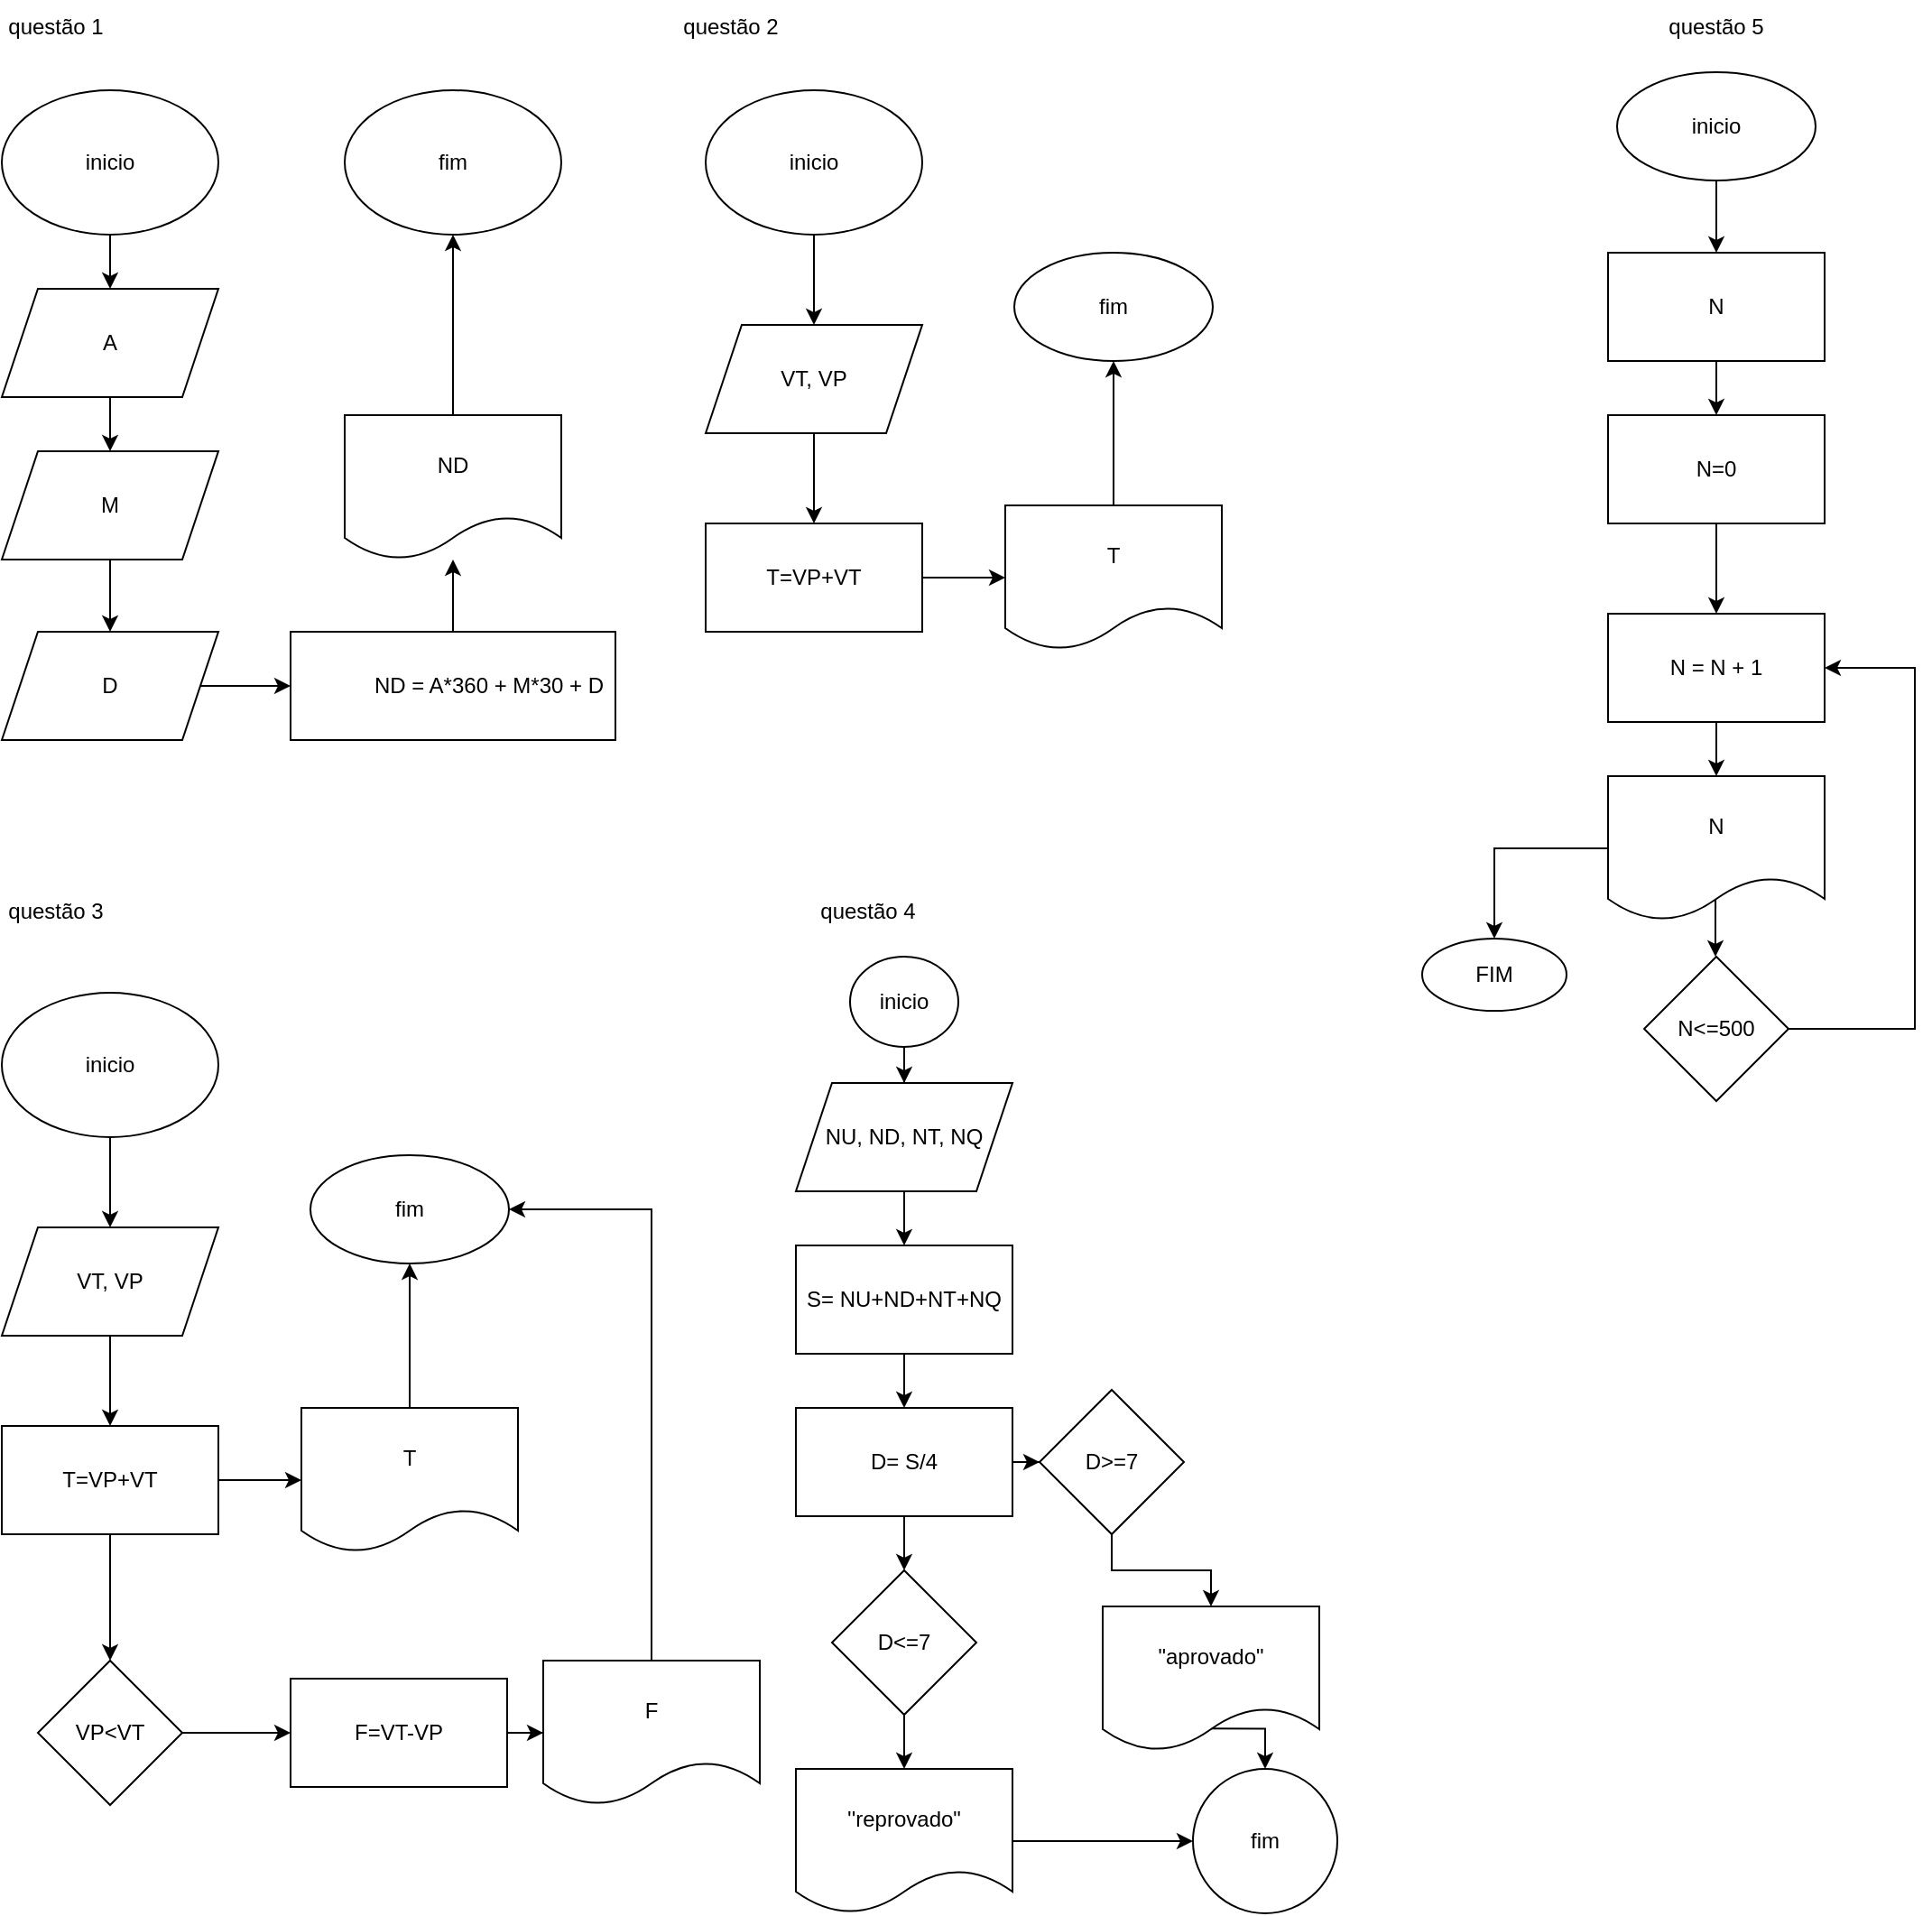 <mxfile version="26.0.16">
  <diagram name="Página-1" id="hWSw1YBJOGf8aZ8gx4po">
    <mxGraphModel dx="1289" dy="728" grid="1" gridSize="10" guides="1" tooltips="1" connect="1" arrows="1" fold="1" page="1" pageScale="1" pageWidth="827" pageHeight="1169" math="0" shadow="0">
      <root>
        <mxCell id="0" />
        <mxCell id="1" parent="0" />
        <mxCell id="x6bY_dgdt3nma9tXQDKO-6" value="" style="edgeStyle=orthogonalEdgeStyle;rounded=0;orthogonalLoop=1;jettySize=auto;html=1;" parent="1" source="x6bY_dgdt3nma9tXQDKO-4" target="x6bY_dgdt3nma9tXQDKO-5" edge="1">
          <mxGeometry relative="1" as="geometry" />
        </mxCell>
        <mxCell id="x6bY_dgdt3nma9tXQDKO-4" value="inicio" style="ellipse;whiteSpace=wrap;html=1;" parent="1" vertex="1">
          <mxGeometry x="40" y="90" width="120" height="80" as="geometry" />
        </mxCell>
        <mxCell id="x6bY_dgdt3nma9tXQDKO-19" value="" style="edgeStyle=orthogonalEdgeStyle;rounded=0;orthogonalLoop=1;jettySize=auto;html=1;" parent="1" source="x6bY_dgdt3nma9tXQDKO-5" target="x6bY_dgdt3nma9tXQDKO-7" edge="1">
          <mxGeometry relative="1" as="geometry" />
        </mxCell>
        <mxCell id="x6bY_dgdt3nma9tXQDKO-5" value="A" style="shape=parallelogram;perimeter=parallelogramPerimeter;whiteSpace=wrap;html=1;fixedSize=1;" parent="1" vertex="1">
          <mxGeometry x="40" y="200" width="120" height="60" as="geometry" />
        </mxCell>
        <mxCell id="x6bY_dgdt3nma9tXQDKO-10" value="" style="edgeStyle=orthogonalEdgeStyle;rounded=0;orthogonalLoop=1;jettySize=auto;html=1;" parent="1" source="x6bY_dgdt3nma9tXQDKO-7" target="x6bY_dgdt3nma9tXQDKO-9" edge="1">
          <mxGeometry relative="1" as="geometry" />
        </mxCell>
        <mxCell id="x6bY_dgdt3nma9tXQDKO-7" value="M" style="shape=parallelogram;perimeter=parallelogramPerimeter;whiteSpace=wrap;html=1;fixedSize=1;" parent="1" vertex="1">
          <mxGeometry x="40" y="290" width="120" height="60" as="geometry" />
        </mxCell>
        <mxCell id="x6bY_dgdt3nma9tXQDKO-12" value="" style="edgeStyle=orthogonalEdgeStyle;rounded=0;orthogonalLoop=1;jettySize=auto;html=1;" parent="1" source="x6bY_dgdt3nma9tXQDKO-9" target="x6bY_dgdt3nma9tXQDKO-11" edge="1">
          <mxGeometry relative="1" as="geometry" />
        </mxCell>
        <mxCell id="x6bY_dgdt3nma9tXQDKO-9" value="D" style="shape=parallelogram;perimeter=parallelogramPerimeter;whiteSpace=wrap;html=1;fixedSize=1;" parent="1" vertex="1">
          <mxGeometry x="40" y="390" width="120" height="60" as="geometry" />
        </mxCell>
        <mxCell id="x6bY_dgdt3nma9tXQDKO-14" value="" style="edgeStyle=orthogonalEdgeStyle;rounded=0;orthogonalLoop=1;jettySize=auto;html=1;" parent="1" source="x6bY_dgdt3nma9tXQDKO-11" target="x6bY_dgdt3nma9tXQDKO-13" edge="1">
          <mxGeometry relative="1" as="geometry" />
        </mxCell>
        <mxCell id="x6bY_dgdt3nma9tXQDKO-11" value="&lt;blockquote style=&quot;margin: 0 0 0 40px; border: none; padding: 0px;&quot;&gt;ND = A*360 + M*30 + D&lt;/blockquote&gt;" style="whiteSpace=wrap;html=1;" parent="1" vertex="1">
          <mxGeometry x="200" y="390" width="180" height="60" as="geometry" />
        </mxCell>
        <mxCell id="x6bY_dgdt3nma9tXQDKO-16" value="" style="edgeStyle=orthogonalEdgeStyle;rounded=0;orthogonalLoop=1;jettySize=auto;html=1;" parent="1" source="x6bY_dgdt3nma9tXQDKO-13" target="x6bY_dgdt3nma9tXQDKO-15" edge="1">
          <mxGeometry relative="1" as="geometry" />
        </mxCell>
        <mxCell id="x6bY_dgdt3nma9tXQDKO-13" value="ND" style="shape=document;whiteSpace=wrap;html=1;boundedLbl=1;" parent="1" vertex="1">
          <mxGeometry x="230" y="270" width="120" height="80" as="geometry" />
        </mxCell>
        <mxCell id="x6bY_dgdt3nma9tXQDKO-15" value="fim" style="ellipse;whiteSpace=wrap;html=1;" parent="1" vertex="1">
          <mxGeometry x="230" y="90" width="120" height="80" as="geometry" />
        </mxCell>
        <mxCell id="x6bY_dgdt3nma9tXQDKO-17" value="questão 1" style="text;html=1;align=center;verticalAlign=middle;whiteSpace=wrap;rounded=0;" parent="1" vertex="1">
          <mxGeometry x="40" y="40" width="60" height="30" as="geometry" />
        </mxCell>
        <mxCell id="x6bY_dgdt3nma9tXQDKO-18" value="questão 2" style="text;html=1;align=center;verticalAlign=middle;whiteSpace=wrap;rounded=0;" parent="1" vertex="1">
          <mxGeometry x="414" y="40" width="60" height="30" as="geometry" />
        </mxCell>
        <mxCell id="x6bY_dgdt3nma9tXQDKO-22" value="" style="edgeStyle=orthogonalEdgeStyle;rounded=0;orthogonalLoop=1;jettySize=auto;html=1;" parent="1" source="x6bY_dgdt3nma9tXQDKO-20" target="x6bY_dgdt3nma9tXQDKO-21" edge="1">
          <mxGeometry relative="1" as="geometry" />
        </mxCell>
        <mxCell id="x6bY_dgdt3nma9tXQDKO-20" value="inicio" style="ellipse;whiteSpace=wrap;html=1;" parent="1" vertex="1">
          <mxGeometry x="430" y="90" width="120" height="80" as="geometry" />
        </mxCell>
        <mxCell id="x6bY_dgdt3nma9tXQDKO-24" value="" style="edgeStyle=orthogonalEdgeStyle;rounded=0;orthogonalLoop=1;jettySize=auto;html=1;" parent="1" source="x6bY_dgdt3nma9tXQDKO-21" target="x6bY_dgdt3nma9tXQDKO-23" edge="1">
          <mxGeometry relative="1" as="geometry" />
        </mxCell>
        <mxCell id="x6bY_dgdt3nma9tXQDKO-21" value="VT, VP" style="shape=parallelogram;perimeter=parallelogramPerimeter;whiteSpace=wrap;html=1;fixedSize=1;" parent="1" vertex="1">
          <mxGeometry x="430" y="220" width="120" height="60" as="geometry" />
        </mxCell>
        <mxCell id="x6bY_dgdt3nma9tXQDKO-26" value="" style="edgeStyle=orthogonalEdgeStyle;rounded=0;orthogonalLoop=1;jettySize=auto;html=1;" parent="1" source="x6bY_dgdt3nma9tXQDKO-23" target="x6bY_dgdt3nma9tXQDKO-25" edge="1">
          <mxGeometry relative="1" as="geometry" />
        </mxCell>
        <mxCell id="x6bY_dgdt3nma9tXQDKO-23" value="T=VP+VT" style="whiteSpace=wrap;html=1;" parent="1" vertex="1">
          <mxGeometry x="430" y="330" width="120" height="60" as="geometry" />
        </mxCell>
        <mxCell id="x6bY_dgdt3nma9tXQDKO-28" value="" style="edgeStyle=orthogonalEdgeStyle;rounded=0;orthogonalLoop=1;jettySize=auto;html=1;" parent="1" source="x6bY_dgdt3nma9tXQDKO-25" target="x6bY_dgdt3nma9tXQDKO-27" edge="1">
          <mxGeometry relative="1" as="geometry" />
        </mxCell>
        <mxCell id="x6bY_dgdt3nma9tXQDKO-25" value="T" style="shape=document;whiteSpace=wrap;html=1;boundedLbl=1;" parent="1" vertex="1">
          <mxGeometry x="596" y="320" width="120" height="80" as="geometry" />
        </mxCell>
        <mxCell id="x6bY_dgdt3nma9tXQDKO-27" value="fim" style="ellipse;whiteSpace=wrap;html=1;" parent="1" vertex="1">
          <mxGeometry x="601" y="180" width="110" height="60" as="geometry" />
        </mxCell>
        <mxCell id="x6bY_dgdt3nma9tXQDKO-29" value="questão 3" style="text;html=1;align=center;verticalAlign=middle;whiteSpace=wrap;rounded=0;" parent="1" vertex="1">
          <mxGeometry x="40" y="530" width="60" height="30" as="geometry" />
        </mxCell>
        <mxCell id="x6bY_dgdt3nma9tXQDKO-40" value="" style="edgeStyle=orthogonalEdgeStyle;rounded=0;orthogonalLoop=1;jettySize=auto;html=1;" parent="1" source="x6bY_dgdt3nma9tXQDKO-41" target="x6bY_dgdt3nma9tXQDKO-43" edge="1">
          <mxGeometry relative="1" as="geometry" />
        </mxCell>
        <mxCell id="x6bY_dgdt3nma9tXQDKO-41" value="inicio" style="ellipse;whiteSpace=wrap;html=1;" parent="1" vertex="1">
          <mxGeometry x="40" y="590" width="120" height="80" as="geometry" />
        </mxCell>
        <mxCell id="x6bY_dgdt3nma9tXQDKO-42" value="" style="edgeStyle=orthogonalEdgeStyle;rounded=0;orthogonalLoop=1;jettySize=auto;html=1;" parent="1" source="x6bY_dgdt3nma9tXQDKO-43" target="x6bY_dgdt3nma9tXQDKO-45" edge="1">
          <mxGeometry relative="1" as="geometry" />
        </mxCell>
        <mxCell id="x6bY_dgdt3nma9tXQDKO-43" value="VT, VP" style="shape=parallelogram;perimeter=parallelogramPerimeter;whiteSpace=wrap;html=1;fixedSize=1;" parent="1" vertex="1">
          <mxGeometry x="40" y="720" width="120" height="60" as="geometry" />
        </mxCell>
        <mxCell id="x6bY_dgdt3nma9tXQDKO-44" value="" style="edgeStyle=orthogonalEdgeStyle;rounded=0;orthogonalLoop=1;jettySize=auto;html=1;" parent="1" source="x6bY_dgdt3nma9tXQDKO-45" target="x6bY_dgdt3nma9tXQDKO-47" edge="1">
          <mxGeometry relative="1" as="geometry" />
        </mxCell>
        <mxCell id="x6bY_dgdt3nma9tXQDKO-50" value="" style="edgeStyle=orthogonalEdgeStyle;rounded=0;orthogonalLoop=1;jettySize=auto;html=1;" parent="1" source="x6bY_dgdt3nma9tXQDKO-45" target="x6bY_dgdt3nma9tXQDKO-49" edge="1">
          <mxGeometry relative="1" as="geometry" />
        </mxCell>
        <mxCell id="x6bY_dgdt3nma9tXQDKO-45" value="T=VP+VT" style="whiteSpace=wrap;html=1;" parent="1" vertex="1">
          <mxGeometry x="40" y="830" width="120" height="60" as="geometry" />
        </mxCell>
        <mxCell id="x6bY_dgdt3nma9tXQDKO-46" value="" style="edgeStyle=orthogonalEdgeStyle;rounded=0;orthogonalLoop=1;jettySize=auto;html=1;" parent="1" source="x6bY_dgdt3nma9tXQDKO-47" target="x6bY_dgdt3nma9tXQDKO-48" edge="1">
          <mxGeometry relative="1" as="geometry" />
        </mxCell>
        <mxCell id="x6bY_dgdt3nma9tXQDKO-47" value="T" style="shape=document;whiteSpace=wrap;html=1;boundedLbl=1;" parent="1" vertex="1">
          <mxGeometry x="206" y="820" width="120" height="80" as="geometry" />
        </mxCell>
        <mxCell id="x6bY_dgdt3nma9tXQDKO-48" value="fim" style="ellipse;whiteSpace=wrap;html=1;" parent="1" vertex="1">
          <mxGeometry x="211" y="680" width="110" height="60" as="geometry" />
        </mxCell>
        <mxCell id="x6bY_dgdt3nma9tXQDKO-52" value="" style="edgeStyle=orthogonalEdgeStyle;rounded=0;orthogonalLoop=1;jettySize=auto;html=1;" parent="1" source="x6bY_dgdt3nma9tXQDKO-49" target="x6bY_dgdt3nma9tXQDKO-51" edge="1">
          <mxGeometry relative="1" as="geometry" />
        </mxCell>
        <mxCell id="x6bY_dgdt3nma9tXQDKO-49" value="VP&amp;lt;VT" style="rhombus;whiteSpace=wrap;html=1;" parent="1" vertex="1">
          <mxGeometry x="60" y="960" width="80" height="80" as="geometry" />
        </mxCell>
        <mxCell id="x6bY_dgdt3nma9tXQDKO-54" value="" style="edgeStyle=orthogonalEdgeStyle;rounded=0;orthogonalLoop=1;jettySize=auto;html=1;" parent="1" source="x6bY_dgdt3nma9tXQDKO-51" target="x6bY_dgdt3nma9tXQDKO-53" edge="1">
          <mxGeometry relative="1" as="geometry" />
        </mxCell>
        <mxCell id="x6bY_dgdt3nma9tXQDKO-51" value="F=VT-VP" style="whiteSpace=wrap;html=1;" parent="1" vertex="1">
          <mxGeometry x="200" y="970" width="120" height="60" as="geometry" />
        </mxCell>
        <mxCell id="x6bY_dgdt3nma9tXQDKO-53" value="F" style="shape=document;whiteSpace=wrap;html=1;boundedLbl=1;" parent="1" vertex="1">
          <mxGeometry x="340" y="960" width="120" height="80" as="geometry" />
        </mxCell>
        <mxCell id="x6bY_dgdt3nma9tXQDKO-55" value="" style="endArrow=classic;html=1;rounded=0;exitX=0.5;exitY=0;exitDx=0;exitDy=0;entryX=1;entryY=0.5;entryDx=0;entryDy=0;" parent="1" source="x6bY_dgdt3nma9tXQDKO-53" target="x6bY_dgdt3nma9tXQDKO-48" edge="1">
          <mxGeometry width="50" height="50" relative="1" as="geometry">
            <mxPoint x="210" y="930" as="sourcePoint" />
            <mxPoint x="260" y="880" as="targetPoint" />
            <Array as="points">
              <mxPoint x="400" y="710" />
            </Array>
          </mxGeometry>
        </mxCell>
        <mxCell id="x6bY_dgdt3nma9tXQDKO-56" value="questão 4" style="text;html=1;align=center;verticalAlign=middle;whiteSpace=wrap;rounded=0;" parent="1" vertex="1">
          <mxGeometry x="490" y="530" width="60" height="30" as="geometry" />
        </mxCell>
        <mxCell id="x6bY_dgdt3nma9tXQDKO-59" value="" style="edgeStyle=orthogonalEdgeStyle;rounded=0;orthogonalLoop=1;jettySize=auto;html=1;" parent="1" source="x6bY_dgdt3nma9tXQDKO-57" target="x6bY_dgdt3nma9tXQDKO-58" edge="1">
          <mxGeometry relative="1" as="geometry" />
        </mxCell>
        <mxCell id="x6bY_dgdt3nma9tXQDKO-57" value="inicio" style="ellipse;whiteSpace=wrap;html=1;" parent="1" vertex="1">
          <mxGeometry x="510" y="570" width="60" height="50" as="geometry" />
        </mxCell>
        <mxCell id="x6bY_dgdt3nma9tXQDKO-61" value="" style="edgeStyle=orthogonalEdgeStyle;rounded=0;orthogonalLoop=1;jettySize=auto;html=1;" parent="1" source="x6bY_dgdt3nma9tXQDKO-58" target="x6bY_dgdt3nma9tXQDKO-60" edge="1">
          <mxGeometry relative="1" as="geometry" />
        </mxCell>
        <mxCell id="x6bY_dgdt3nma9tXQDKO-58" value="NU, ND, NT, NQ" style="shape=parallelogram;perimeter=parallelogramPerimeter;whiteSpace=wrap;html=1;fixedSize=1;" parent="1" vertex="1">
          <mxGeometry x="480" y="640" width="120" height="60" as="geometry" />
        </mxCell>
        <mxCell id="x6bY_dgdt3nma9tXQDKO-63" value="" style="edgeStyle=orthogonalEdgeStyle;rounded=0;orthogonalLoop=1;jettySize=auto;html=1;" parent="1" source="x6bY_dgdt3nma9tXQDKO-60" target="x6bY_dgdt3nma9tXQDKO-62" edge="1">
          <mxGeometry relative="1" as="geometry" />
        </mxCell>
        <mxCell id="x6bY_dgdt3nma9tXQDKO-60" value="S= NU+ND+NT+NQ" style="whiteSpace=wrap;html=1;" parent="1" vertex="1">
          <mxGeometry x="480" y="730" width="120" height="60" as="geometry" />
        </mxCell>
        <mxCell id="x6bY_dgdt3nma9tXQDKO-71" value="" style="edgeStyle=orthogonalEdgeStyle;rounded=0;orthogonalLoop=1;jettySize=auto;html=1;" parent="1" source="x6bY_dgdt3nma9tXQDKO-62" target="x6bY_dgdt3nma9tXQDKO-70" edge="1">
          <mxGeometry relative="1" as="geometry" />
        </mxCell>
        <mxCell id="x6bY_dgdt3nma9tXQDKO-75" value="" style="edgeStyle=orthogonalEdgeStyle;rounded=0;orthogonalLoop=1;jettySize=auto;html=1;" parent="1" source="x6bY_dgdt3nma9tXQDKO-62" target="x6bY_dgdt3nma9tXQDKO-74" edge="1">
          <mxGeometry relative="1" as="geometry" />
        </mxCell>
        <mxCell id="x6bY_dgdt3nma9tXQDKO-62" value="D= S/4" style="whiteSpace=wrap;html=1;" parent="1" vertex="1">
          <mxGeometry x="480" y="820" width="120" height="60" as="geometry" />
        </mxCell>
        <mxCell id="x6bY_dgdt3nma9tXQDKO-81" value="" style="edgeStyle=orthogonalEdgeStyle;rounded=0;orthogonalLoop=1;jettySize=auto;html=1;" parent="1" source="x6bY_dgdt3nma9tXQDKO-70" target="x6bY_dgdt3nma9tXQDKO-80" edge="1">
          <mxGeometry relative="1" as="geometry" />
        </mxCell>
        <mxCell id="x6bY_dgdt3nma9tXQDKO-70" value="D&amp;gt;=7" style="rhombus;whiteSpace=wrap;html=1;" parent="1" vertex="1">
          <mxGeometry x="615" y="810" width="80" height="80" as="geometry" />
        </mxCell>
        <mxCell id="x6bY_dgdt3nma9tXQDKO-77" value="" style="edgeStyle=orthogonalEdgeStyle;rounded=0;orthogonalLoop=1;jettySize=auto;html=1;" parent="1" source="x6bY_dgdt3nma9tXQDKO-74" target="x6bY_dgdt3nma9tXQDKO-76" edge="1">
          <mxGeometry relative="1" as="geometry" />
        </mxCell>
        <mxCell id="x6bY_dgdt3nma9tXQDKO-74" value="D&amp;lt;=7" style="rhombus;whiteSpace=wrap;html=1;" parent="1" vertex="1">
          <mxGeometry x="500" y="910" width="80" height="80" as="geometry" />
        </mxCell>
        <mxCell id="x6bY_dgdt3nma9tXQDKO-79" value="" style="edgeStyle=orthogonalEdgeStyle;rounded=0;orthogonalLoop=1;jettySize=auto;html=1;" parent="1" source="x6bY_dgdt3nma9tXQDKO-76" target="x6bY_dgdt3nma9tXQDKO-78" edge="1">
          <mxGeometry relative="1" as="geometry" />
        </mxCell>
        <mxCell id="x6bY_dgdt3nma9tXQDKO-76" value="&#39;&#39;reprovado&quot;" style="shape=document;whiteSpace=wrap;html=1;boundedLbl=1;" parent="1" vertex="1">
          <mxGeometry x="480" y="1020" width="120" height="80" as="geometry" />
        </mxCell>
        <mxCell id="x6bY_dgdt3nma9tXQDKO-78" value="fim" style="ellipse;whiteSpace=wrap;html=1;" parent="1" vertex="1">
          <mxGeometry x="700" y="1020" width="80" height="80" as="geometry" />
        </mxCell>
        <mxCell id="x6bY_dgdt3nma9tXQDKO-83" value="" style="edgeStyle=orthogonalEdgeStyle;rounded=0;orthogonalLoop=1;jettySize=auto;html=1;exitX=0.479;exitY=0.846;exitDx=0;exitDy=0;exitPerimeter=0;entryX=0.5;entryY=0;entryDx=0;entryDy=0;" parent="1" source="x6bY_dgdt3nma9tXQDKO-80" target="x6bY_dgdt3nma9tXQDKO-78" edge="1">
          <mxGeometry relative="1" as="geometry">
            <mxPoint x="738" y="1010" as="targetPoint" />
          </mxGeometry>
        </mxCell>
        <mxCell id="x6bY_dgdt3nma9tXQDKO-80" value="&quot;aprovado&quot;" style="shape=document;whiteSpace=wrap;html=1;boundedLbl=1;" parent="1" vertex="1">
          <mxGeometry x="650" y="930" width="120" height="80" as="geometry" />
        </mxCell>
        <mxCell id="vIsojvq_jeB5_yUNM9n4-1" value="questão 5" style="text;html=1;align=center;verticalAlign=middle;whiteSpace=wrap;rounded=0;" vertex="1" parent="1">
          <mxGeometry x="960" y="40" width="60" height="30" as="geometry" />
        </mxCell>
        <mxCell id="vIsojvq_jeB5_yUNM9n4-4" value="" style="edgeStyle=orthogonalEdgeStyle;rounded=0;orthogonalLoop=1;jettySize=auto;html=1;" edge="1" parent="1" source="vIsojvq_jeB5_yUNM9n4-2">
          <mxGeometry relative="1" as="geometry">
            <mxPoint x="990" y="180" as="targetPoint" />
          </mxGeometry>
        </mxCell>
        <mxCell id="vIsojvq_jeB5_yUNM9n4-2" value="inicio" style="ellipse;whiteSpace=wrap;html=1;" vertex="1" parent="1">
          <mxGeometry x="935" y="80" width="110" height="60" as="geometry" />
        </mxCell>
        <mxCell id="vIsojvq_jeB5_yUNM9n4-9" value="" style="edgeStyle=orthogonalEdgeStyle;rounded=0;orthogonalLoop=1;jettySize=auto;html=1;" edge="1" parent="1" source="vIsojvq_jeB5_yUNM9n4-5">
          <mxGeometry relative="1" as="geometry">
            <mxPoint x="990.0" y="470.0" as="targetPoint" />
          </mxGeometry>
        </mxCell>
        <mxCell id="vIsojvq_jeB5_yUNM9n4-5" value="N = N + 1" style="whiteSpace=wrap;html=1;" vertex="1" parent="1">
          <mxGeometry x="930" y="380" width="120" height="60" as="geometry" />
        </mxCell>
        <mxCell id="vIsojvq_jeB5_yUNM9n4-19" value="" style="edgeStyle=orthogonalEdgeStyle;rounded=0;orthogonalLoop=1;jettySize=auto;html=1;" edge="1" parent="1" source="vIsojvq_jeB5_yUNM9n4-11" target="vIsojvq_jeB5_yUNM9n4-18">
          <mxGeometry relative="1" as="geometry" />
        </mxCell>
        <mxCell id="vIsojvq_jeB5_yUNM9n4-11" value="N" style="rounded=0;whiteSpace=wrap;html=1;" vertex="1" parent="1">
          <mxGeometry x="930" y="180" width="120" height="60" as="geometry" />
        </mxCell>
        <mxCell id="vIsojvq_jeB5_yUNM9n4-14" value="" style="edgeStyle=orthogonalEdgeStyle;rounded=0;orthogonalLoop=1;jettySize=auto;html=1;exitX=0.496;exitY=0.847;exitDx=0;exitDy=0;exitPerimeter=0;" edge="1" parent="1" source="vIsojvq_jeB5_yUNM9n4-12" target="vIsojvq_jeB5_yUNM9n4-13">
          <mxGeometry relative="1" as="geometry" />
        </mxCell>
        <mxCell id="vIsojvq_jeB5_yUNM9n4-17" value="" style="edgeStyle=orthogonalEdgeStyle;rounded=0;orthogonalLoop=1;jettySize=auto;html=1;" edge="1" parent="1" source="vIsojvq_jeB5_yUNM9n4-12" target="vIsojvq_jeB5_yUNM9n4-16">
          <mxGeometry relative="1" as="geometry" />
        </mxCell>
        <mxCell id="vIsojvq_jeB5_yUNM9n4-12" value="N" style="shape=document;whiteSpace=wrap;html=1;boundedLbl=1;" vertex="1" parent="1">
          <mxGeometry x="930" y="470" width="120" height="80" as="geometry" />
        </mxCell>
        <mxCell id="vIsojvq_jeB5_yUNM9n4-13" value="N&amp;lt;=500" style="rhombus;whiteSpace=wrap;html=1;" vertex="1" parent="1">
          <mxGeometry x="950" y="570" width="80" height="80" as="geometry" />
        </mxCell>
        <mxCell id="vIsojvq_jeB5_yUNM9n4-15" value="" style="endArrow=classic;html=1;rounded=0;exitX=1;exitY=0.5;exitDx=0;exitDy=0;entryX=1;entryY=0.5;entryDx=0;entryDy=0;" edge="1" parent="1" source="vIsojvq_jeB5_yUNM9n4-13" target="vIsojvq_jeB5_yUNM9n4-5">
          <mxGeometry width="50" height="50" relative="1" as="geometry">
            <mxPoint x="1160" y="520" as="sourcePoint" />
            <mxPoint x="1210" y="470" as="targetPoint" />
            <Array as="points">
              <mxPoint x="1100" y="610" />
              <mxPoint x="1100" y="410" />
            </Array>
          </mxGeometry>
        </mxCell>
        <mxCell id="vIsojvq_jeB5_yUNM9n4-16" value="FIM" style="ellipse;whiteSpace=wrap;html=1;" vertex="1" parent="1">
          <mxGeometry x="827" y="560" width="80" height="40" as="geometry" />
        </mxCell>
        <mxCell id="vIsojvq_jeB5_yUNM9n4-20" value="" style="edgeStyle=orthogonalEdgeStyle;rounded=0;orthogonalLoop=1;jettySize=auto;html=1;" edge="1" parent="1" source="vIsojvq_jeB5_yUNM9n4-18" target="vIsojvq_jeB5_yUNM9n4-5">
          <mxGeometry relative="1" as="geometry" />
        </mxCell>
        <mxCell id="vIsojvq_jeB5_yUNM9n4-18" value="N=0" style="rounded=0;whiteSpace=wrap;html=1;" vertex="1" parent="1">
          <mxGeometry x="930" y="270" width="120" height="60" as="geometry" />
        </mxCell>
      </root>
    </mxGraphModel>
  </diagram>
</mxfile>
